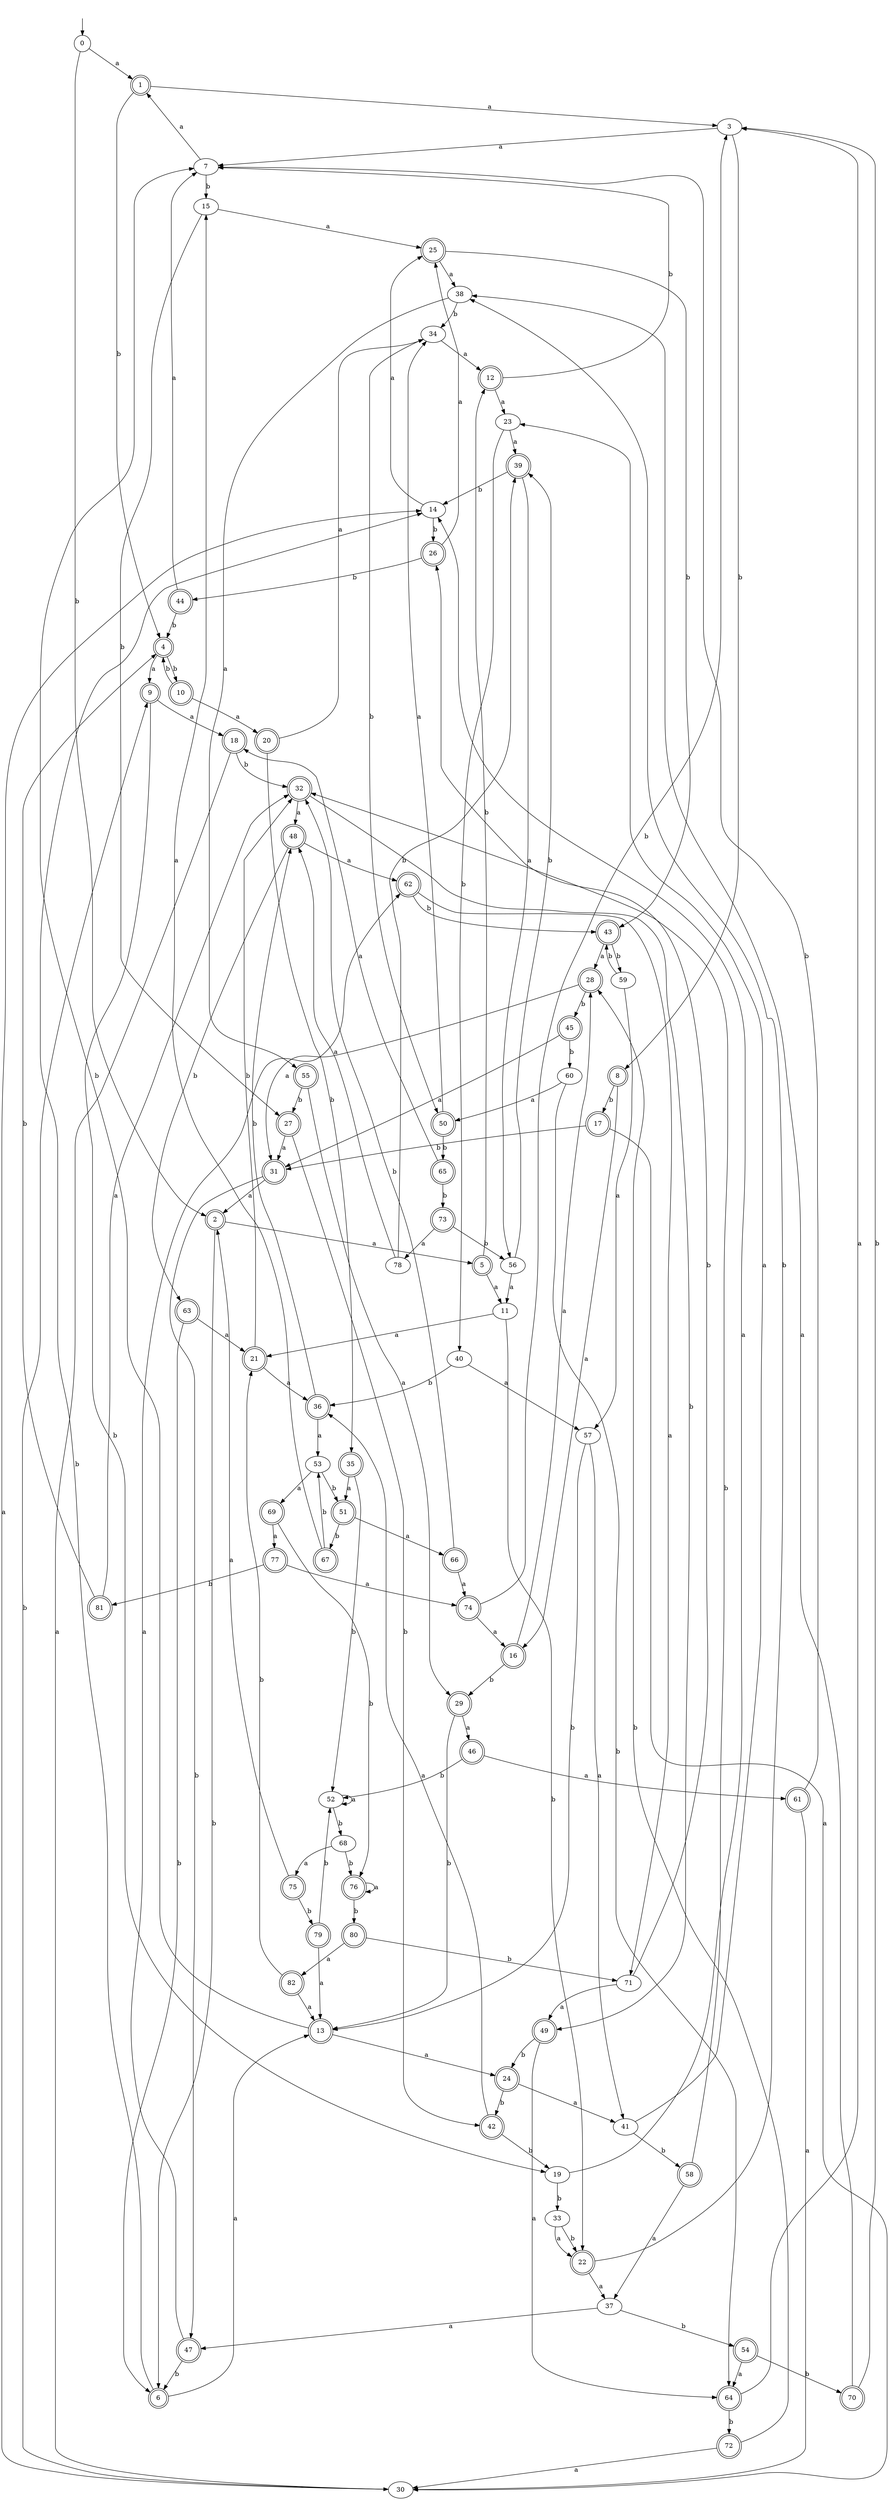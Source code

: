 digraph RandomDFA {
  __start0 [label="", shape=none];
  __start0 -> 0 [label=""];
  0 [shape=circle]
  0 -> 1 [label="a"]
  0 -> 2 [label="b"]
  1 [shape=doublecircle]
  1 -> 3 [label="a"]
  1 -> 4 [label="b"]
  2 [shape=doublecircle]
  2 -> 5 [label="a"]
  2 -> 6 [label="b"]
  3
  3 -> 7 [label="a"]
  3 -> 8 [label="b"]
  4 [shape=doublecircle]
  4 -> 9 [label="a"]
  4 -> 10 [label="b"]
  5 [shape=doublecircle]
  5 -> 11 [label="a"]
  5 -> 12 [label="b"]
  6 [shape=doublecircle]
  6 -> 13 [label="a"]
  6 -> 14 [label="b"]
  7
  7 -> 1 [label="a"]
  7 -> 15 [label="b"]
  8 [shape=doublecircle]
  8 -> 16 [label="a"]
  8 -> 17 [label="b"]
  9 [shape=doublecircle]
  9 -> 18 [label="a"]
  9 -> 19 [label="b"]
  10 [shape=doublecircle]
  10 -> 20 [label="a"]
  10 -> 4 [label="b"]
  11
  11 -> 21 [label="a"]
  11 -> 22 [label="b"]
  12 [shape=doublecircle]
  12 -> 23 [label="a"]
  12 -> 7 [label="b"]
  13 [shape=doublecircle]
  13 -> 24 [label="a"]
  13 -> 7 [label="b"]
  14
  14 -> 25 [label="a"]
  14 -> 26 [label="b"]
  15
  15 -> 25 [label="a"]
  15 -> 27 [label="b"]
  16 [shape=doublecircle]
  16 -> 28 [label="a"]
  16 -> 29 [label="b"]
  17 [shape=doublecircle]
  17 -> 30 [label="a"]
  17 -> 31 [label="b"]
  18 [shape=doublecircle]
  18 -> 30 [label="a"]
  18 -> 32 [label="b"]
  19
  19 -> 14 [label="a"]
  19 -> 33 [label="b"]
  20 [shape=doublecircle]
  20 -> 34 [label="a"]
  20 -> 35 [label="b"]
  21 [shape=doublecircle]
  21 -> 36 [label="a"]
  21 -> 32 [label="b"]
  22 [shape=doublecircle]
  22 -> 37 [label="a"]
  22 -> 38 [label="b"]
  23
  23 -> 39 [label="a"]
  23 -> 40 [label="b"]
  24 [shape=doublecircle]
  24 -> 41 [label="a"]
  24 -> 42 [label="b"]
  25 [shape=doublecircle]
  25 -> 38 [label="a"]
  25 -> 43 [label="b"]
  26 [shape=doublecircle]
  26 -> 25 [label="a"]
  26 -> 44 [label="b"]
  27 [shape=doublecircle]
  27 -> 31 [label="a"]
  27 -> 42 [label="b"]
  28 [shape=doublecircle]
  28 -> 31 [label="a"]
  28 -> 45 [label="b"]
  29 [shape=doublecircle]
  29 -> 46 [label="a"]
  29 -> 13 [label="b"]
  30
  30 -> 14 [label="a"]
  30 -> 9 [label="b"]
  31 [shape=doublecircle]
  31 -> 2 [label="a"]
  31 -> 47 [label="b"]
  32 [shape=doublecircle]
  32 -> 48 [label="a"]
  32 -> 49 [label="b"]
  33
  33 -> 22 [label="a"]
  33 -> 22 [label="b"]
  34
  34 -> 12 [label="a"]
  34 -> 50 [label="b"]
  35 [shape=doublecircle]
  35 -> 51 [label="a"]
  35 -> 52 [label="b"]
  36 [shape=doublecircle]
  36 -> 53 [label="a"]
  36 -> 48 [label="b"]
  37
  37 -> 47 [label="a"]
  37 -> 54 [label="b"]
  38
  38 -> 55 [label="a"]
  38 -> 34 [label="b"]
  39 [shape=doublecircle]
  39 -> 56 [label="a"]
  39 -> 14 [label="b"]
  40
  40 -> 57 [label="a"]
  40 -> 36 [label="b"]
  41
  41 -> 23 [label="a"]
  41 -> 58 [label="b"]
  42 [shape=doublecircle]
  42 -> 36 [label="a"]
  42 -> 19 [label="b"]
  43 [shape=doublecircle]
  43 -> 28 [label="a"]
  43 -> 59 [label="b"]
  44 [shape=doublecircle]
  44 -> 7 [label="a"]
  44 -> 4 [label="b"]
  45 [shape=doublecircle]
  45 -> 31 [label="a"]
  45 -> 60 [label="b"]
  46 [shape=doublecircle]
  46 -> 61 [label="a"]
  46 -> 52 [label="b"]
  47 [shape=doublecircle]
  47 -> 62 [label="a"]
  47 -> 6 [label="b"]
  48 [shape=doublecircle]
  48 -> 62 [label="a"]
  48 -> 63 [label="b"]
  49 [shape=doublecircle]
  49 -> 64 [label="a"]
  49 -> 24 [label="b"]
  50 [shape=doublecircle]
  50 -> 34 [label="a"]
  50 -> 65 [label="b"]
  51 [shape=doublecircle]
  51 -> 66 [label="a"]
  51 -> 67 [label="b"]
  52
  52 -> 52 [label="a"]
  52 -> 68 [label="b"]
  53
  53 -> 69 [label="a"]
  53 -> 51 [label="b"]
  54 [shape=doublecircle]
  54 -> 64 [label="a"]
  54 -> 70 [label="b"]
  55 [shape=doublecircle]
  55 -> 29 [label="a"]
  55 -> 27 [label="b"]
  56
  56 -> 11 [label="a"]
  56 -> 39 [label="b"]
  57
  57 -> 41 [label="a"]
  57 -> 13 [label="b"]
  58 [shape=doublecircle]
  58 -> 37 [label="a"]
  58 -> 32 [label="b"]
  59
  59 -> 57 [label="a"]
  59 -> 43 [label="b"]
  60
  60 -> 50 [label="a"]
  60 -> 64 [label="b"]
  61 [shape=doublecircle]
  61 -> 30 [label="a"]
  61 -> 7 [label="b"]
  62 [shape=doublecircle]
  62 -> 71 [label="a"]
  62 -> 43 [label="b"]
  63 [shape=doublecircle]
  63 -> 21 [label="a"]
  63 -> 6 [label="b"]
  64 [shape=doublecircle]
  64 -> 3 [label="a"]
  64 -> 72 [label="b"]
  65 [shape=doublecircle]
  65 -> 18 [label="a"]
  65 -> 73 [label="b"]
  66 [shape=doublecircle]
  66 -> 74 [label="a"]
  66 -> 32 [label="b"]
  67 [shape=doublecircle]
  67 -> 15 [label="a"]
  67 -> 53 [label="b"]
  68
  68 -> 75 [label="a"]
  68 -> 76 [label="b"]
  69 [shape=doublecircle]
  69 -> 77 [label="a"]
  69 -> 76 [label="b"]
  70 [shape=doublecircle]
  70 -> 38 [label="a"]
  70 -> 3 [label="b"]
  71
  71 -> 49 [label="a"]
  71 -> 26 [label="b"]
  72 [shape=doublecircle]
  72 -> 30 [label="a"]
  72 -> 28 [label="b"]
  73 [shape=doublecircle]
  73 -> 78 [label="a"]
  73 -> 56 [label="b"]
  74 [shape=doublecircle]
  74 -> 16 [label="a"]
  74 -> 3 [label="b"]
  75 [shape=doublecircle]
  75 -> 2 [label="a"]
  75 -> 79 [label="b"]
  76 [shape=doublecircle]
  76 -> 76 [label="a"]
  76 -> 80 [label="b"]
  77 [shape=doublecircle]
  77 -> 74 [label="a"]
  77 -> 81 [label="b"]
  78
  78 -> 48 [label="a"]
  78 -> 39 [label="b"]
  79 [shape=doublecircle]
  79 -> 13 [label="a"]
  79 -> 52 [label="b"]
  80 [shape=doublecircle]
  80 -> 82 [label="a"]
  80 -> 71 [label="b"]
  81 [shape=doublecircle]
  81 -> 32 [label="a"]
  81 -> 4 [label="b"]
  82 [shape=doublecircle]
  82 -> 13 [label="a"]
  82 -> 21 [label="b"]
}
